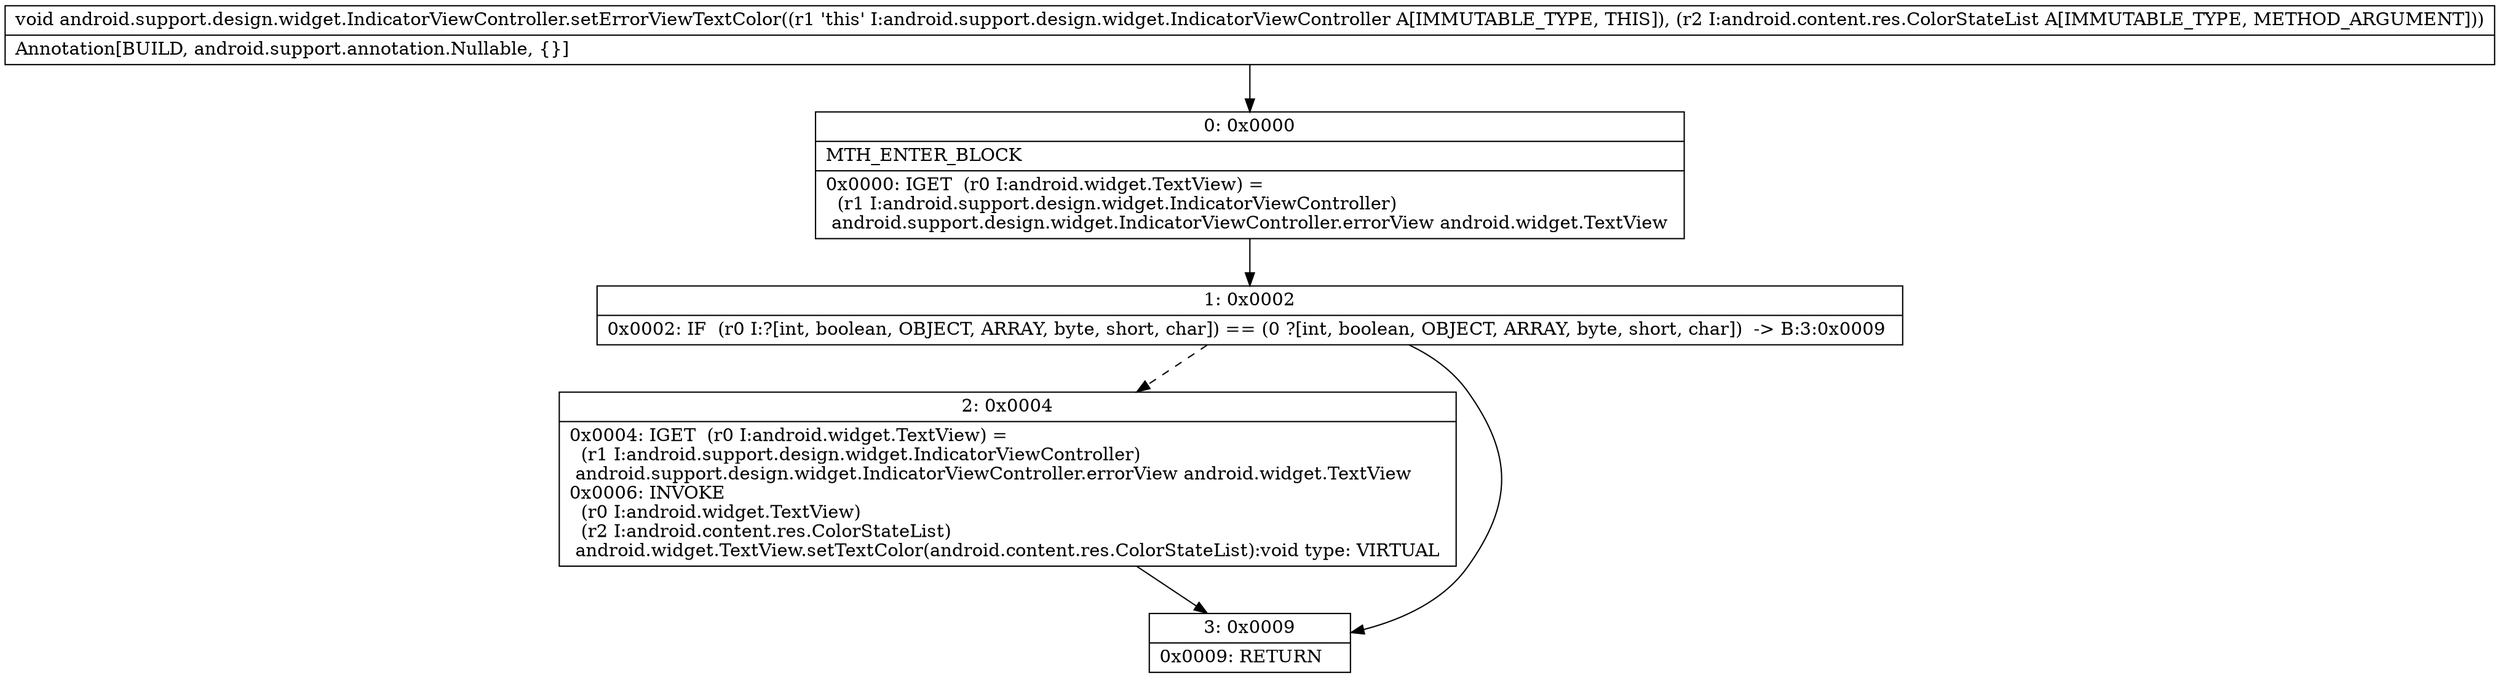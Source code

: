 digraph "CFG forandroid.support.design.widget.IndicatorViewController.setErrorViewTextColor(Landroid\/content\/res\/ColorStateList;)V" {
Node_0 [shape=record,label="{0\:\ 0x0000|MTH_ENTER_BLOCK\l|0x0000: IGET  (r0 I:android.widget.TextView) = \l  (r1 I:android.support.design.widget.IndicatorViewController)\l android.support.design.widget.IndicatorViewController.errorView android.widget.TextView \l}"];
Node_1 [shape=record,label="{1\:\ 0x0002|0x0002: IF  (r0 I:?[int, boolean, OBJECT, ARRAY, byte, short, char]) == (0 ?[int, boolean, OBJECT, ARRAY, byte, short, char])  \-\> B:3:0x0009 \l}"];
Node_2 [shape=record,label="{2\:\ 0x0004|0x0004: IGET  (r0 I:android.widget.TextView) = \l  (r1 I:android.support.design.widget.IndicatorViewController)\l android.support.design.widget.IndicatorViewController.errorView android.widget.TextView \l0x0006: INVOKE  \l  (r0 I:android.widget.TextView)\l  (r2 I:android.content.res.ColorStateList)\l android.widget.TextView.setTextColor(android.content.res.ColorStateList):void type: VIRTUAL \l}"];
Node_3 [shape=record,label="{3\:\ 0x0009|0x0009: RETURN   \l}"];
MethodNode[shape=record,label="{void android.support.design.widget.IndicatorViewController.setErrorViewTextColor((r1 'this' I:android.support.design.widget.IndicatorViewController A[IMMUTABLE_TYPE, THIS]), (r2 I:android.content.res.ColorStateList A[IMMUTABLE_TYPE, METHOD_ARGUMENT]))  | Annotation[BUILD, android.support.annotation.Nullable, \{\}]\l}"];
MethodNode -> Node_0;
Node_0 -> Node_1;
Node_1 -> Node_2[style=dashed];
Node_1 -> Node_3;
Node_2 -> Node_3;
}


